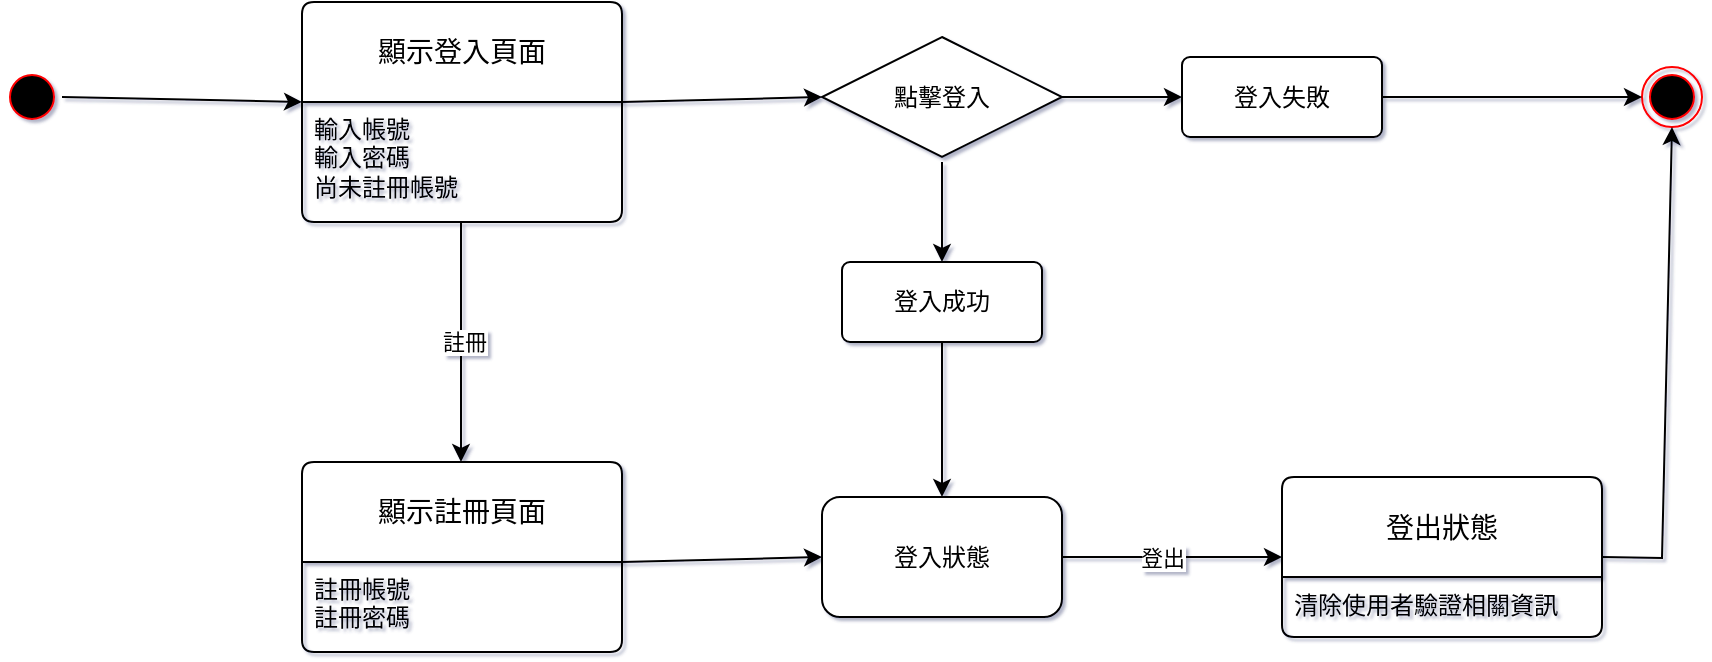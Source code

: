 <mxfile version="26.3.0">
  <diagram name="第1頁" id="HInjeSJQUacLZrBBfgWF">
    <mxGraphModel dx="891" dy="392" grid="1" gridSize="10" guides="1" tooltips="1" connect="1" arrows="1" fold="1" page="1" pageScale="1" pageWidth="1169" pageHeight="827" math="0" shadow="1">
      <root>
        <mxCell id="0" />
        <mxCell id="1" parent="0" />
        <mxCell id="w4ze2zyTQ7N1H6BAeW-B-1" value="" style="ellipse;html=1;shape=startState;fillColor=#000000;strokeColor=#ff0000;" parent="1" vertex="1">
          <mxGeometry x="130" y="102.5" width="30" height="30" as="geometry" />
        </mxCell>
        <mxCell id="w4ze2zyTQ7N1H6BAeW-B-3" value="顯示註冊頁面" style="swimlane;childLayout=stackLayout;horizontal=1;startSize=50;horizontalStack=0;rounded=1;fontSize=14;fontStyle=0;strokeWidth=1;resizeParent=0;resizeLast=1;shadow=0;align=center;arcSize=4;whiteSpace=wrap;html=1;" parent="1" vertex="1">
          <mxGeometry x="280" y="300" width="160" height="95" as="geometry" />
        </mxCell>
        <mxCell id="w4ze2zyTQ7N1H6BAeW-B-4" value="&lt;div&gt;&lt;span style=&quot;background-color: transparent; color: light-dark(rgb(0, 0, 0), rgb(255, 255, 255));&quot;&gt;註冊帳號&lt;/span&gt;&lt;/div&gt;&lt;div&gt;註冊密碼&lt;/div&gt;" style="align=left;strokeColor=none;fillColor=none;spacingLeft=4;spacingRight=4;fontSize=12;verticalAlign=top;resizable=0;rotatable=0;part=1;html=1;whiteSpace=wrap;" parent="w4ze2zyTQ7N1H6BAeW-B-3" vertex="1">
          <mxGeometry y="50" width="160" height="45" as="geometry" />
        </mxCell>
        <mxCell id="w4ze2zyTQ7N1H6BAeW-B-5" value="顯示登入頁面" style="swimlane;childLayout=stackLayout;horizontal=1;startSize=50;horizontalStack=0;rounded=1;fontSize=14;fontStyle=0;strokeWidth=1;resizeParent=0;resizeLast=1;shadow=0;dashed=0;align=center;arcSize=4;whiteSpace=wrap;html=1;" parent="1" vertex="1">
          <mxGeometry x="280" y="70" width="160" height="110" as="geometry" />
        </mxCell>
        <mxCell id="w4ze2zyTQ7N1H6BAeW-B-6" value="輸入帳號&lt;br&gt;&lt;div&gt;&lt;span style=&quot;background-color: transparent; color: light-dark(rgb(0, 0, 0), rgb(255, 255, 255));&quot;&gt;輸入&lt;/span&gt;密碼&lt;/div&gt;&lt;div&gt;尚未註冊帳號&lt;/div&gt;" style="align=left;strokeColor=none;fillColor=none;spacingLeft=4;spacingRight=4;fontSize=12;verticalAlign=top;resizable=0;rotatable=0;part=1;html=1;whiteSpace=wrap;" parent="w4ze2zyTQ7N1H6BAeW-B-5" vertex="1">
          <mxGeometry y="50" width="160" height="60" as="geometry" />
        </mxCell>
        <mxCell id="w4ze2zyTQ7N1H6BAeW-B-7" value="" style="ellipse;html=1;shape=endState;fillColor=#000000;strokeColor=#ff0000;" parent="1" vertex="1">
          <mxGeometry x="950" y="102.5" width="30" height="30" as="geometry" />
        </mxCell>
        <mxCell id="w4ze2zyTQ7N1H6BAeW-B-8" value="登入成功" style="rounded=1;arcSize=10;whiteSpace=wrap;html=1;align=center;" parent="1" vertex="1">
          <mxGeometry x="550" y="200" width="100" height="40" as="geometry" />
        </mxCell>
        <mxCell id="w4ze2zyTQ7N1H6BAeW-B-9" value="登入失敗" style="rounded=1;arcSize=10;whiteSpace=wrap;html=1;align=center;" parent="1" vertex="1">
          <mxGeometry x="720" y="97.5" width="100" height="40" as="geometry" />
        </mxCell>
        <mxCell id="w4ze2zyTQ7N1H6BAeW-B-14" value="點擊登入" style="shape=rhombus;perimeter=rhombusPerimeter;whiteSpace=wrap;html=1;align=center;" parent="1" vertex="1">
          <mxGeometry x="540" y="87.5" width="120" height="60" as="geometry" />
        </mxCell>
        <mxCell id="w4ze2zyTQ7N1H6BAeW-B-18" value="" style="endArrow=classic;html=1;rounded=0;exitX=1;exitY=0;exitDx=0;exitDy=0;entryX=0;entryY=0.5;entryDx=0;entryDy=0;" parent="1" source="w4ze2zyTQ7N1H6BAeW-B-6" target="w4ze2zyTQ7N1H6BAeW-B-14" edge="1">
          <mxGeometry width="50" height="50" relative="1" as="geometry">
            <mxPoint x="470" y="200" as="sourcePoint" />
            <mxPoint x="520" y="150" as="targetPoint" />
          </mxGeometry>
        </mxCell>
        <mxCell id="w4ze2zyTQ7N1H6BAeW-B-19" value="" style="endArrow=classic;html=1;rounded=0;exitX=1;exitY=0.5;exitDx=0;exitDy=0;entryX=0;entryY=0.5;entryDx=0;entryDy=0;" parent="1" source="w4ze2zyTQ7N1H6BAeW-B-9" target="w4ze2zyTQ7N1H6BAeW-B-7" edge="1">
          <mxGeometry width="50" height="50" relative="1" as="geometry">
            <mxPoint x="840" y="118.5" as="sourcePoint" />
            <mxPoint x="930" y="119" as="targetPoint" />
          </mxGeometry>
        </mxCell>
        <mxCell id="w4ze2zyTQ7N1H6BAeW-B-21" value="" style="endArrow=classic;html=1;rounded=0;exitX=1;exitY=0.5;exitDx=0;exitDy=0;entryX=0;entryY=0.5;entryDx=0;entryDy=0;" parent="1" source="w4ze2zyTQ7N1H6BAeW-B-14" target="w4ze2zyTQ7N1H6BAeW-B-9" edge="1">
          <mxGeometry width="50" height="50" relative="1" as="geometry">
            <mxPoint x="710" y="182" as="sourcePoint" />
            <mxPoint x="740" y="120" as="targetPoint" />
          </mxGeometry>
        </mxCell>
        <mxCell id="w4ze2zyTQ7N1H6BAeW-B-22" value="" style="endArrow=classic;html=1;rounded=0;entryX=0.5;entryY=0;entryDx=0;entryDy=0;" parent="1" target="w4ze2zyTQ7N1H6BAeW-B-8" edge="1">
          <mxGeometry width="50" height="50" relative="1" as="geometry">
            <mxPoint x="600" y="150" as="sourcePoint" />
            <mxPoint x="570" y="148" as="targetPoint" />
          </mxGeometry>
        </mxCell>
        <mxCell id="w4ze2zyTQ7N1H6BAeW-B-25" value="登入狀態" style="rounded=1;whiteSpace=wrap;html=1;" parent="1" vertex="1">
          <mxGeometry x="540" y="317.5" width="120" height="60" as="geometry" />
        </mxCell>
        <mxCell id="w4ze2zyTQ7N1H6BAeW-B-26" value="" style="endArrow=classic;html=1;rounded=0;exitX=0.5;exitY=1;exitDx=0;exitDy=0;entryX=0.5;entryY=0;entryDx=0;entryDy=0;" parent="1" source="w4ze2zyTQ7N1H6BAeW-B-8" target="w4ze2zyTQ7N1H6BAeW-B-25" edge="1">
          <mxGeometry width="50" height="50" relative="1" as="geometry">
            <mxPoint x="370" y="190" as="sourcePoint" />
            <mxPoint x="370" y="310" as="targetPoint" />
          </mxGeometry>
        </mxCell>
        <mxCell id="w4ze2zyTQ7N1H6BAeW-B-27" value="" style="endArrow=classic;html=1;rounded=0;exitX=1;exitY=0;exitDx=0;exitDy=0;entryX=0;entryY=0.5;entryDx=0;entryDy=0;" parent="1" source="w4ze2zyTQ7N1H6BAeW-B-4" target="w4ze2zyTQ7N1H6BAeW-B-25" edge="1">
          <mxGeometry width="50" height="50" relative="1" as="geometry">
            <mxPoint x="380" y="200" as="sourcePoint" />
            <mxPoint x="380" y="320" as="targetPoint" />
          </mxGeometry>
        </mxCell>
        <mxCell id="w4ze2zyTQ7N1H6BAeW-B-32" value="登出狀態" style="swimlane;childLayout=stackLayout;horizontal=1;startSize=50;horizontalStack=0;rounded=1;fontSize=14;fontStyle=0;strokeWidth=1;resizeParent=0;resizeLast=1;shadow=0;align=center;arcSize=4;whiteSpace=wrap;html=1;" parent="1" vertex="1">
          <mxGeometry x="770" y="307.5" width="160" height="80" as="geometry" />
        </mxCell>
        <mxCell id="w4ze2zyTQ7N1H6BAeW-B-33" value="清除使用者驗證相關資訊" style="align=left;strokeColor=none;fillColor=none;spacingLeft=4;spacingRight=4;fontSize=12;verticalAlign=top;resizable=0;rotatable=0;part=1;html=1;whiteSpace=wrap;" parent="w4ze2zyTQ7N1H6BAeW-B-32" vertex="1">
          <mxGeometry y="50" width="160" height="30" as="geometry" />
        </mxCell>
        <mxCell id="w4ze2zyTQ7N1H6BAeW-B-35" value="" style="endArrow=classic;html=1;rounded=0;exitX=1;exitY=0.5;exitDx=0;exitDy=0;entryX=0.5;entryY=1;entryDx=0;entryDy=0;" parent="1" source="w4ze2zyTQ7N1H6BAeW-B-32" target="w4ze2zyTQ7N1H6BAeW-B-7" edge="1">
          <mxGeometry width="50" height="50" relative="1" as="geometry">
            <mxPoint x="970" y="270" as="sourcePoint" />
            <mxPoint x="960" y="150" as="targetPoint" />
            <Array as="points">
              <mxPoint x="960" y="348" />
            </Array>
          </mxGeometry>
        </mxCell>
        <mxCell id="w4ze2zyTQ7N1H6BAeW-B-36" value="" style="endArrow=classic;html=1;rounded=0;exitX=1;exitY=0.5;exitDx=0;exitDy=0;entryX=0;entryY=0;entryDx=0;entryDy=0;" parent="1" source="w4ze2zyTQ7N1H6BAeW-B-1" target="w4ze2zyTQ7N1H6BAeW-B-6" edge="1">
          <mxGeometry width="50" height="50" relative="1" as="geometry">
            <mxPoint x="150" y="50" as="sourcePoint" />
            <mxPoint x="280" y="50" as="targetPoint" />
          </mxGeometry>
        </mxCell>
        <mxCell id="lsAf-5TxM5xio35Eeppx-8" value="" style="endArrow=classic;html=1;rounded=0;entryX=0;entryY=0.5;entryDx=0;entryDy=0;exitX=1;exitY=0.5;exitDx=0;exitDy=0;" edge="1" parent="1" source="w4ze2zyTQ7N1H6BAeW-B-25" target="w4ze2zyTQ7N1H6BAeW-B-32">
          <mxGeometry relative="1" as="geometry">
            <mxPoint x="500" y="430" as="sourcePoint" />
            <mxPoint x="680" y="430" as="targetPoint" />
            <Array as="points" />
          </mxGeometry>
        </mxCell>
        <mxCell id="lsAf-5TxM5xio35Eeppx-11" value="登出" style="edgeLabel;html=1;align=center;verticalAlign=middle;resizable=0;points=[];" vertex="1" connectable="0" parent="lsAf-5TxM5xio35Eeppx-8">
          <mxGeometry x="-0.007" y="-1" relative="1" as="geometry">
            <mxPoint x="-5" y="-1" as="offset" />
          </mxGeometry>
        </mxCell>
        <mxCell id="lsAf-5TxM5xio35Eeppx-12" value="" style="endArrow=classic;html=1;rounded=0;exitX=0.5;exitY=1;exitDx=0;exitDy=0;entryX=0.5;entryY=0;entryDx=0;entryDy=0;" edge="1" parent="1">
          <mxGeometry relative="1" as="geometry">
            <mxPoint x="359.5" y="180" as="sourcePoint" />
            <mxPoint x="359.5" y="300" as="targetPoint" />
            <Array as="points" />
          </mxGeometry>
        </mxCell>
        <mxCell id="lsAf-5TxM5xio35Eeppx-13" value="註冊" style="edgeLabel;html=1;align=center;verticalAlign=middle;resizable=0;points=[];" vertex="1" connectable="0" parent="lsAf-5TxM5xio35Eeppx-12">
          <mxGeometry x="-0.007" y="-1" relative="1" as="geometry">
            <mxPoint x="2" as="offset" />
          </mxGeometry>
        </mxCell>
      </root>
    </mxGraphModel>
  </diagram>
</mxfile>
